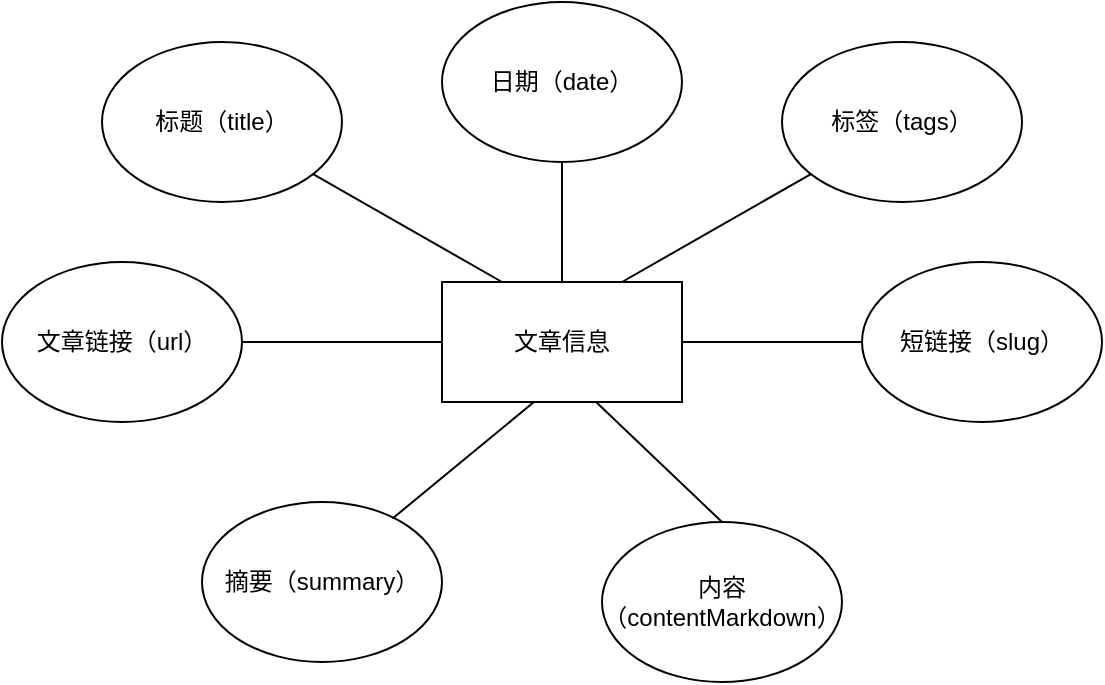 <mxfile version="21.2.7" type="github">
  <diagram name="Page-1" id="Pj35j-wqYLKcep_gX9Wg">
    <mxGraphModel dx="1154" dy="543" grid="1" gridSize="10" guides="1" tooltips="1" connect="1" arrows="1" fold="1" page="1" pageScale="1" pageWidth="850" pageHeight="1100" math="0" shadow="0">
      <root>
        <mxCell id="0" />
        <mxCell id="1" parent="0" />
        <mxCell id="iwkqgoZi0rt_ne5TUhef-1" value="文章信息" style="rounded=0;whiteSpace=wrap;html=1;" parent="1" vertex="1">
          <mxGeometry x="340" y="360" width="120" height="60" as="geometry" />
        </mxCell>
        <mxCell id="iwkqgoZi0rt_ne5TUhef-2" value="标题（title）" style="ellipse;whiteSpace=wrap;html=1;" parent="1" vertex="1">
          <mxGeometry x="170" y="240" width="120" height="80" as="geometry" />
        </mxCell>
        <mxCell id="iwkqgoZi0rt_ne5TUhef-3" value="日期（date）" style="ellipse;whiteSpace=wrap;html=1;" parent="1" vertex="1">
          <mxGeometry x="340" y="220" width="120" height="80" as="geometry" />
        </mxCell>
        <mxCell id="iwkqgoZi0rt_ne5TUhef-4" value="标签（tags）" style="ellipse;whiteSpace=wrap;html=1;" parent="1" vertex="1">
          <mxGeometry x="510" y="240" width="120" height="80" as="geometry" />
        </mxCell>
        <mxCell id="iwkqgoZi0rt_ne5TUhef-5" value="短链接（slug）" style="ellipse;whiteSpace=wrap;html=1;" parent="1" vertex="1">
          <mxGeometry x="550" y="350" width="120" height="80" as="geometry" />
        </mxCell>
        <mxCell id="iwkqgoZi0rt_ne5TUhef-6" value="摘要（summary）" style="ellipse;whiteSpace=wrap;html=1;" parent="1" vertex="1">
          <mxGeometry x="220" y="470" width="120" height="80" as="geometry" />
        </mxCell>
        <mxCell id="iwkqgoZi0rt_ne5TUhef-7" value="内容（contentMarkdown）" style="ellipse;whiteSpace=wrap;html=1;" parent="1" vertex="1">
          <mxGeometry x="420" y="480" width="120" height="80" as="geometry" />
        </mxCell>
        <mxCell id="iwkqgoZi0rt_ne5TUhef-9" value="" style="endArrow=none;html=1;rounded=0;entryX=0.383;entryY=1;entryDx=0;entryDy=0;exitX=0.794;exitY=0.103;exitDx=0;exitDy=0;exitPerimeter=0;entryPerimeter=0;" parent="1" source="iwkqgoZi0rt_ne5TUhef-6" target="iwkqgoZi0rt_ne5TUhef-1" edge="1">
          <mxGeometry width="50" height="50" relative="1" as="geometry">
            <mxPoint x="240" y="460" as="sourcePoint" />
            <mxPoint x="290" y="410" as="targetPoint" />
          </mxGeometry>
        </mxCell>
        <mxCell id="iwkqgoZi0rt_ne5TUhef-11" value="" style="endArrow=none;html=1;rounded=0;entryX=0.25;entryY=0;entryDx=0;entryDy=0;" parent="1" source="iwkqgoZi0rt_ne5TUhef-2" target="iwkqgoZi0rt_ne5TUhef-1" edge="1">
          <mxGeometry width="50" height="50" relative="1" as="geometry">
            <mxPoint x="260" y="370" as="sourcePoint" />
            <mxPoint x="310" y="320" as="targetPoint" />
          </mxGeometry>
        </mxCell>
        <mxCell id="iwkqgoZi0rt_ne5TUhef-12" value="" style="endArrow=none;html=1;rounded=0;exitX=0.5;exitY=0;exitDx=0;exitDy=0;entryX=0.5;entryY=1;entryDx=0;entryDy=0;" parent="1" source="iwkqgoZi0rt_ne5TUhef-1" target="iwkqgoZi0rt_ne5TUhef-3" edge="1">
          <mxGeometry width="50" height="50" relative="1" as="geometry">
            <mxPoint x="310" y="190" as="sourcePoint" />
            <mxPoint x="390" y="310" as="targetPoint" />
          </mxGeometry>
        </mxCell>
        <mxCell id="iwkqgoZi0rt_ne5TUhef-13" value="" style="endArrow=none;html=1;rounded=0;exitX=0.75;exitY=0;exitDx=0;exitDy=0;" parent="1" edge="1" target="iwkqgoZi0rt_ne5TUhef-4" source="iwkqgoZi0rt_ne5TUhef-1">
          <mxGeometry width="50" height="50" relative="1" as="geometry">
            <mxPoint x="460" y="370" as="sourcePoint" />
            <mxPoint x="580" y="330" as="targetPoint" />
          </mxGeometry>
        </mxCell>
        <mxCell id="iwkqgoZi0rt_ne5TUhef-14" value="" style="endArrow=none;html=1;rounded=0;entryX=0.642;entryY=1;entryDx=0;entryDy=0;exitX=0.5;exitY=0;exitDx=0;exitDy=0;entryPerimeter=0;" parent="1" source="iwkqgoZi0rt_ne5TUhef-7" target="iwkqgoZi0rt_ne5TUhef-1" edge="1">
          <mxGeometry width="50" height="50" relative="1" as="geometry">
            <mxPoint x="420" y="480" as="sourcePoint" />
            <mxPoint x="470" y="430" as="targetPoint" />
          </mxGeometry>
        </mxCell>
        <mxCell id="iwkqgoZi0rt_ne5TUhef-15" value="" style="endArrow=none;html=1;rounded=0;exitX=1;exitY=0.5;exitDx=0;exitDy=0;entryX=0;entryY=0.5;entryDx=0;entryDy=0;" parent="1" source="iwkqgoZi0rt_ne5TUhef-1" target="iwkqgoZi0rt_ne5TUhef-5" edge="1">
          <mxGeometry width="50" height="50" relative="1" as="geometry">
            <mxPoint x="480" y="430" as="sourcePoint" />
            <mxPoint x="530" y="380" as="targetPoint" />
          </mxGeometry>
        </mxCell>
        <mxCell id="iwkqgoZi0rt_ne5TUhef-16" value="文章链接（url）" style="ellipse;whiteSpace=wrap;html=1;" parent="1" vertex="1">
          <mxGeometry x="120" y="350" width="120" height="80" as="geometry" />
        </mxCell>
        <mxCell id="iwkqgoZi0rt_ne5TUhef-17" value="" style="endArrow=none;html=1;rounded=0;exitX=1;exitY=0.5;exitDx=0;exitDy=0;entryX=0;entryY=0.5;entryDx=0;entryDy=0;" parent="1" source="iwkqgoZi0rt_ne5TUhef-16" target="iwkqgoZi0rt_ne5TUhef-1" edge="1">
          <mxGeometry width="50" height="50" relative="1" as="geometry">
            <mxPoint x="250" y="420" as="sourcePoint" />
            <mxPoint x="300" y="370" as="targetPoint" />
          </mxGeometry>
        </mxCell>
      </root>
    </mxGraphModel>
  </diagram>
</mxfile>
